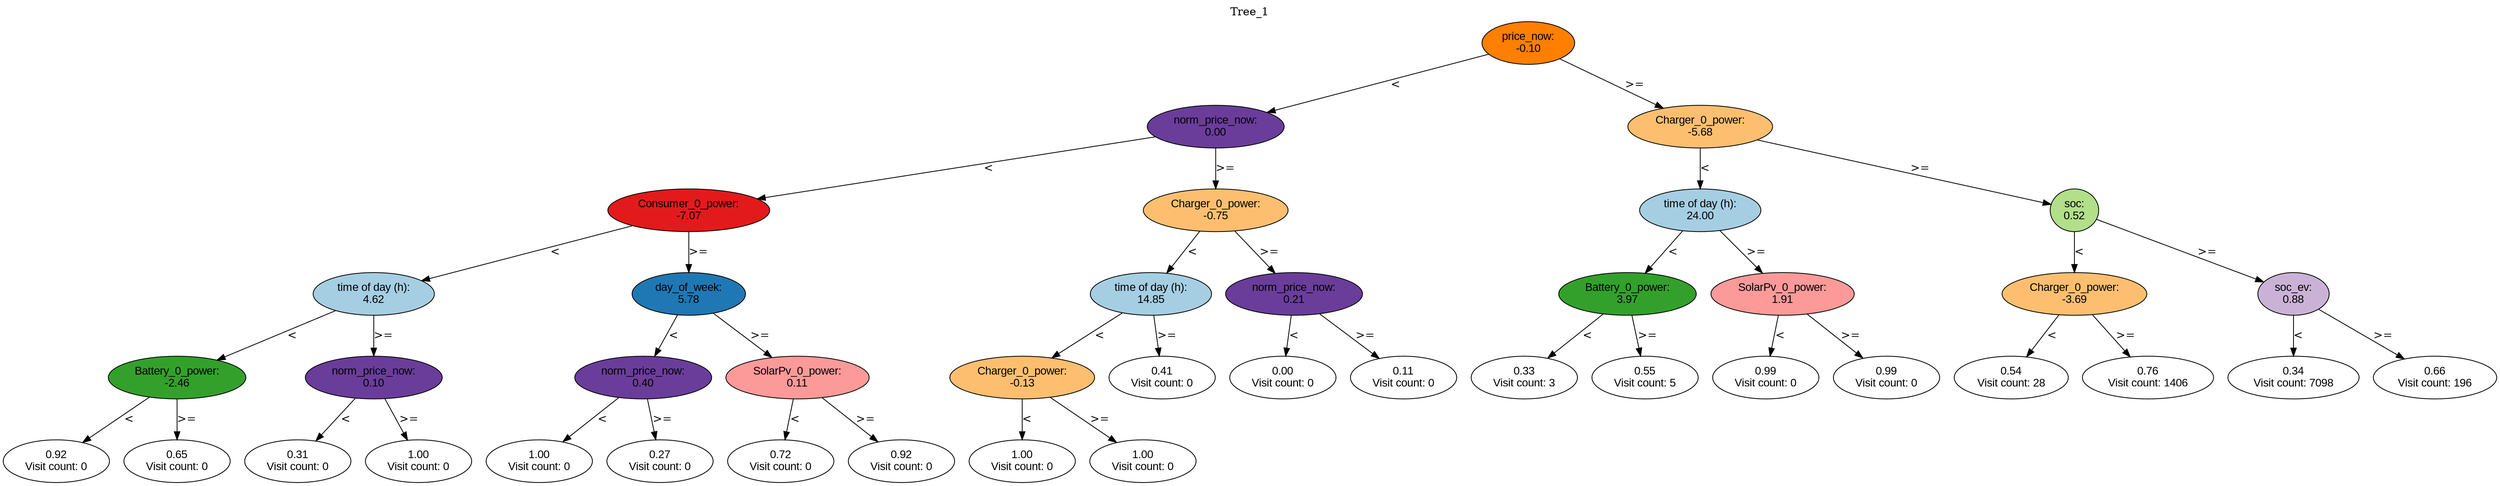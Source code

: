 digraph BST {
    node [fontname="Arial" style=filled colorscheme=paired12];
    0 [ label = "price_now:
-0.10" fillcolor=8];
    1 [ label = "norm_price_now:
0.00" fillcolor=10];
    2 [ label = "Consumer_0_power:
-7.07" fillcolor=6];
    3 [ label = "time of day (h):
4.62" fillcolor=1];
    4 [ label = "Battery_0_power:
-2.46" fillcolor=4];
    5 [ label = "0.92
Visit count: 0" fillcolor=white];
    6 [ label = "0.65
Visit count: 0" fillcolor=white];
    7 [ label = "norm_price_now:
0.10" fillcolor=10];
    8 [ label = "0.31
Visit count: 0" fillcolor=white];
    9 [ label = "1.00
Visit count: 0" fillcolor=white];
    10 [ label = "day_of_week:
5.78" fillcolor=2];
    11 [ label = "norm_price_now:
0.40" fillcolor=10];
    12 [ label = "1.00
Visit count: 0" fillcolor=white];
    13 [ label = "0.27
Visit count: 0" fillcolor=white];
    14 [ label = "SolarPv_0_power:
0.11" fillcolor=5];
    15 [ label = "0.72
Visit count: 0" fillcolor=white];
    16 [ label = "0.92
Visit count: 0" fillcolor=white];
    17 [ label = "Charger_0_power:
-0.75" fillcolor=7];
    18 [ label = "time of day (h):
14.85" fillcolor=1];
    19 [ label = "Charger_0_power:
-0.13" fillcolor=7];
    20 [ label = "1.00
Visit count: 0" fillcolor=white];
    21 [ label = "1.00
Visit count: 0" fillcolor=white];
    22 [ label = "0.41
Visit count: 0" fillcolor=white];
    23 [ label = "norm_price_now:
0.21" fillcolor=10];
    24 [ label = "0.00
Visit count: 0" fillcolor=white];
    25 [ label = "0.11
Visit count: 0" fillcolor=white];
    26 [ label = "Charger_0_power:
-5.68" fillcolor=7];
    27 [ label = "time of day (h):
24.00" fillcolor=1];
    28 [ label = "Battery_0_power:
3.97" fillcolor=4];
    29 [ label = "0.33
Visit count: 3" fillcolor=white];
    30 [ label = "0.55
Visit count: 5" fillcolor=white];
    31 [ label = "SolarPv_0_power:
1.91" fillcolor=5];
    32 [ label = "0.99
Visit count: 0" fillcolor=white];
    33 [ label = "0.99
Visit count: 0" fillcolor=white];
    34 [ label = "soc:
0.52" fillcolor=3];
    35 [ label = "Charger_0_power:
-3.69" fillcolor=7];
    36 [ label = "0.54
Visit count: 28" fillcolor=white];
    37 [ label = "0.76
Visit count: 1406" fillcolor=white];
    38 [ label = "soc_ev:
0.88" fillcolor=9];
    39 [ label = "0.34
Visit count: 7098" fillcolor=white];
    40 [ label = "0.66
Visit count: 196" fillcolor=white];

    0  -> 1[ label = "<"];
    0  -> 26[ label = ">="];
    1  -> 2[ label = "<"];
    1  -> 17[ label = ">="];
    2  -> 3[ label = "<"];
    2  -> 10[ label = ">="];
    3  -> 4[ label = "<"];
    3  -> 7[ label = ">="];
    4  -> 5[ label = "<"];
    4  -> 6[ label = ">="];
    7  -> 8[ label = "<"];
    7  -> 9[ label = ">="];
    10  -> 11[ label = "<"];
    10  -> 14[ label = ">="];
    11  -> 12[ label = "<"];
    11  -> 13[ label = ">="];
    14  -> 15[ label = "<"];
    14  -> 16[ label = ">="];
    17  -> 18[ label = "<"];
    17  -> 23[ label = ">="];
    18  -> 19[ label = "<"];
    18  -> 22[ label = ">="];
    19  -> 20[ label = "<"];
    19  -> 21[ label = ">="];
    23  -> 24[ label = "<"];
    23  -> 25[ label = ">="];
    26  -> 27[ label = "<"];
    26  -> 34[ label = ">="];
    27  -> 28[ label = "<"];
    27  -> 31[ label = ">="];
    28  -> 29[ label = "<"];
    28  -> 30[ label = ">="];
    31  -> 32[ label = "<"];
    31  -> 33[ label = ">="];
    34  -> 35[ label = "<"];
    34  -> 38[ label = ">="];
    35  -> 36[ label = "<"];
    35  -> 37[ label = ">="];
    38  -> 39[ label = "<"];
    38  -> 40[ label = ">="];

    labelloc="t";
    label="Tree_1";
}